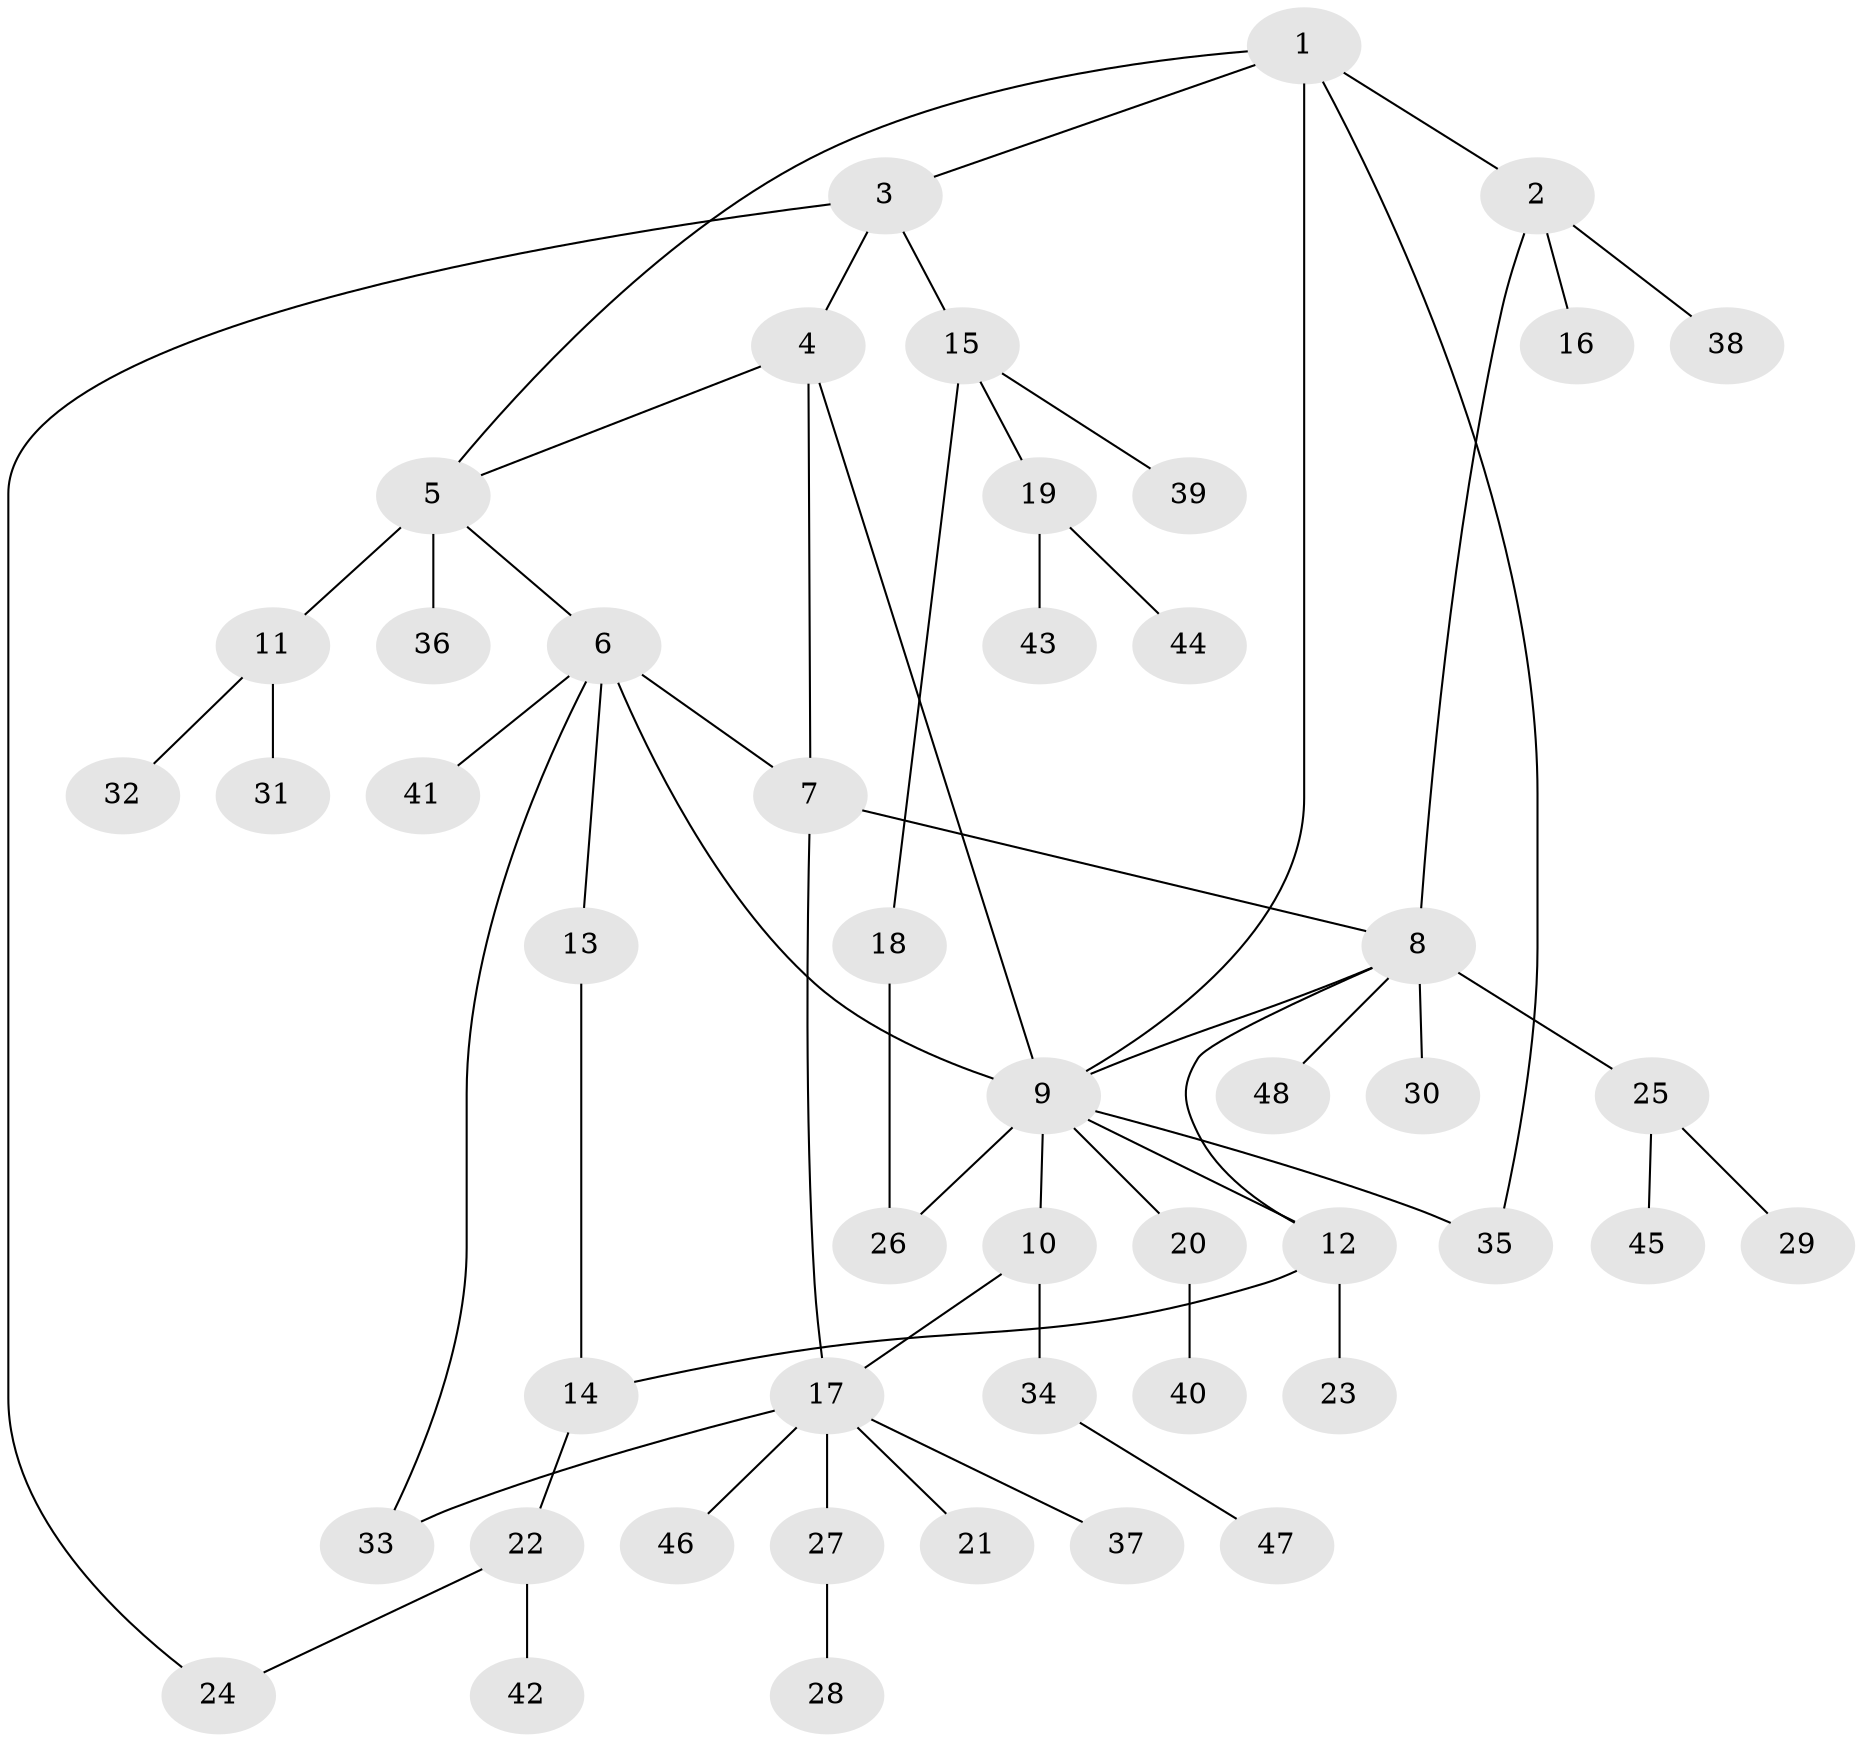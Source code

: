 // Generated by graph-tools (version 1.1) at 2025/50/03/09/25 03:50:34]
// undirected, 48 vertices, 60 edges
graph export_dot {
graph [start="1"]
  node [color=gray90,style=filled];
  1;
  2;
  3;
  4;
  5;
  6;
  7;
  8;
  9;
  10;
  11;
  12;
  13;
  14;
  15;
  16;
  17;
  18;
  19;
  20;
  21;
  22;
  23;
  24;
  25;
  26;
  27;
  28;
  29;
  30;
  31;
  32;
  33;
  34;
  35;
  36;
  37;
  38;
  39;
  40;
  41;
  42;
  43;
  44;
  45;
  46;
  47;
  48;
  1 -- 2;
  1 -- 3;
  1 -- 5;
  1 -- 9;
  1 -- 35;
  2 -- 8;
  2 -- 16;
  2 -- 38;
  3 -- 4;
  3 -- 15;
  3 -- 24;
  4 -- 5;
  4 -- 7;
  4 -- 9;
  5 -- 6;
  5 -- 11;
  5 -- 36;
  6 -- 7;
  6 -- 9;
  6 -- 13;
  6 -- 33;
  6 -- 41;
  7 -- 8;
  7 -- 17;
  8 -- 9;
  8 -- 12;
  8 -- 25;
  8 -- 30;
  8 -- 48;
  9 -- 10;
  9 -- 12;
  9 -- 20;
  9 -- 26;
  9 -- 35;
  10 -- 17;
  10 -- 34;
  11 -- 31;
  11 -- 32;
  12 -- 14;
  12 -- 23;
  13 -- 14;
  14 -- 22;
  15 -- 18;
  15 -- 19;
  15 -- 39;
  17 -- 21;
  17 -- 27;
  17 -- 33;
  17 -- 37;
  17 -- 46;
  18 -- 26;
  19 -- 43;
  19 -- 44;
  20 -- 40;
  22 -- 24;
  22 -- 42;
  25 -- 29;
  25 -- 45;
  27 -- 28;
  34 -- 47;
}
